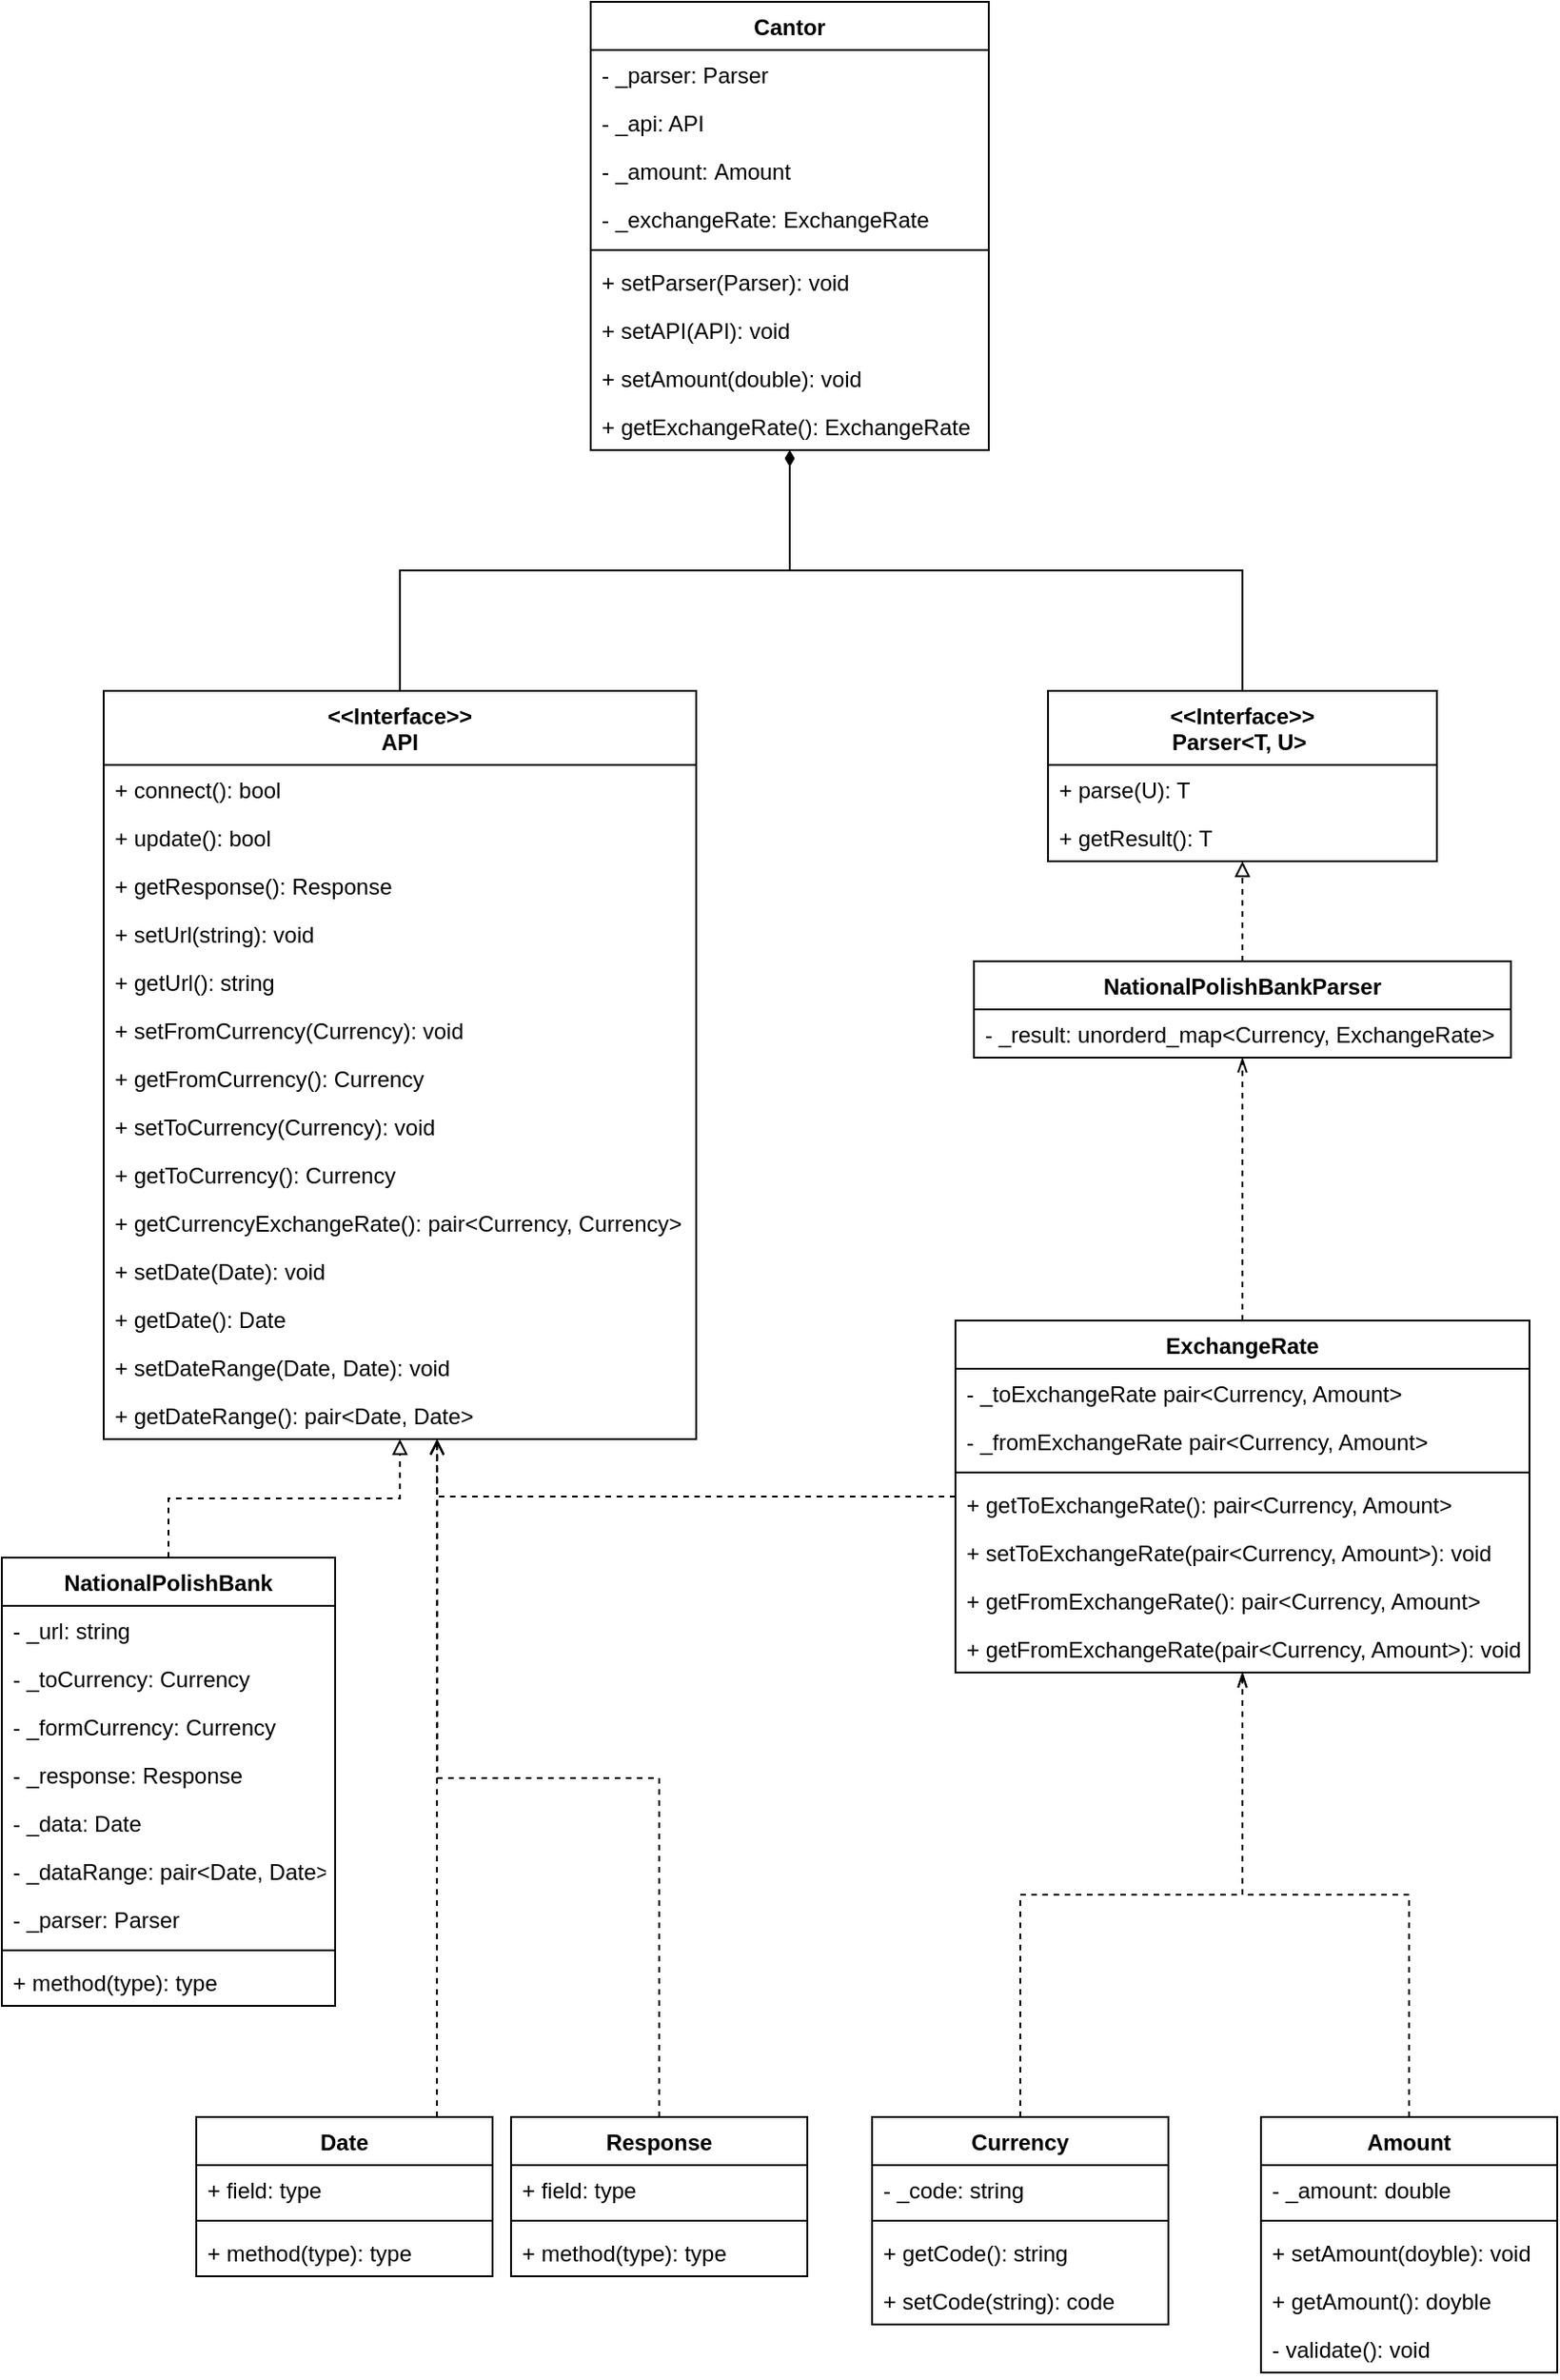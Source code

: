 <mxfile version="14.4.4" type="device"><diagram name="Page-1" id="c4acf3e9-155e-7222-9cf6-157b1a14988f"><mxGraphModel dx="431" dy="1476" grid="1" gridSize="10" guides="1" tooltips="1" connect="1" arrows="1" fold="1" page="1" pageScale="1" pageWidth="850" pageHeight="1100" background="#ffffff" math="0" shadow="0"><root><mxCell id="0"/><mxCell id="1" parent="0"/><mxCell id="X-hiKZKET10FdiY34auF-1" style="edgeStyle=orthogonalEdgeStyle;rounded=0;orthogonalLoop=1;jettySize=auto;html=1;endArrow=diamondThin;endFill=1;" parent="1" source="bLAxV5t_nkkf9cyOYh-Y-75" target="bLAxV5t_nkkf9cyOYh-Y-136" edge="1"><mxGeometry relative="1" as="geometry"/></mxCell><mxCell id="bLAxV5t_nkkf9cyOYh-Y-75" value="&lt;&lt;Interface&gt;&gt;&#10;API" style="swimlane;fontStyle=1;align=center;verticalAlign=top;childLayout=stackLayout;horizontal=1;startSize=40;horizontalStack=0;resizeParent=1;resizeParentMax=0;resizeLast=0;collapsible=1;marginBottom=0;" parent="1" vertex="1"><mxGeometry x="55" y="782" width="320" height="404" as="geometry"/></mxCell><mxCell id="bLAxV5t_nkkf9cyOYh-Y-76" value="+ connect(): bool" style="text;strokeColor=none;fillColor=none;align=left;verticalAlign=top;spacingLeft=4;spacingRight=4;overflow=hidden;rotatable=0;points=[[0,0.5],[1,0.5]];portConstraint=eastwest;" parent="bLAxV5t_nkkf9cyOYh-Y-75" vertex="1"><mxGeometry y="40" width="320" height="26" as="geometry"/></mxCell><mxCell id="bLAxV5t_nkkf9cyOYh-Y-77" value="+ update(): bool" style="text;strokeColor=none;fillColor=none;align=left;verticalAlign=top;spacingLeft=4;spacingRight=4;overflow=hidden;rotatable=0;points=[[0,0.5],[1,0.5]];portConstraint=eastwest;" parent="bLAxV5t_nkkf9cyOYh-Y-75" vertex="1"><mxGeometry y="66" width="320" height="26" as="geometry"/></mxCell><mxCell id="bLAxV5t_nkkf9cyOYh-Y-78" value="+ getResponse(): Response" style="text;strokeColor=none;fillColor=none;align=left;verticalAlign=top;spacingLeft=4;spacingRight=4;overflow=hidden;rotatable=0;points=[[0,0.5],[1,0.5]];portConstraint=eastwest;" parent="bLAxV5t_nkkf9cyOYh-Y-75" vertex="1"><mxGeometry y="92" width="320" height="26" as="geometry"/></mxCell><mxCell id="bLAxV5t_nkkf9cyOYh-Y-79" value="+ setUrl(string): void" style="text;strokeColor=none;fillColor=none;align=left;verticalAlign=top;spacingLeft=4;spacingRight=4;overflow=hidden;rotatable=0;points=[[0,0.5],[1,0.5]];portConstraint=eastwest;" parent="bLAxV5t_nkkf9cyOYh-Y-75" vertex="1"><mxGeometry y="118" width="320" height="26" as="geometry"/></mxCell><mxCell id="bLAxV5t_nkkf9cyOYh-Y-80" value="+ getUrl(): string" style="text;strokeColor=none;fillColor=none;align=left;verticalAlign=top;spacingLeft=4;spacingRight=4;overflow=hidden;rotatable=0;points=[[0,0.5],[1,0.5]];portConstraint=eastwest;" parent="bLAxV5t_nkkf9cyOYh-Y-75" vertex="1"><mxGeometry y="144" width="320" height="26" as="geometry"/></mxCell><mxCell id="bLAxV5t_nkkf9cyOYh-Y-81" value="+ setFromCurrency(Currency): void" style="text;strokeColor=none;fillColor=none;align=left;verticalAlign=top;spacingLeft=4;spacingRight=4;overflow=hidden;rotatable=0;points=[[0,0.5],[1,0.5]];portConstraint=eastwest;" parent="bLAxV5t_nkkf9cyOYh-Y-75" vertex="1"><mxGeometry y="170" width="320" height="26" as="geometry"/></mxCell><mxCell id="bLAxV5t_nkkf9cyOYh-Y-82" value="+ getFromCurrency(): Currency" style="text;strokeColor=none;fillColor=none;align=left;verticalAlign=top;spacingLeft=4;spacingRight=4;overflow=hidden;rotatable=0;points=[[0,0.5],[1,0.5]];portConstraint=eastwest;" parent="bLAxV5t_nkkf9cyOYh-Y-75" vertex="1"><mxGeometry y="196" width="320" height="26" as="geometry"/></mxCell><mxCell id="bLAxV5t_nkkf9cyOYh-Y-83" value="+ setToCurrency(Currency): void" style="text;strokeColor=none;fillColor=none;align=left;verticalAlign=top;spacingLeft=4;spacingRight=4;overflow=hidden;rotatable=0;points=[[0,0.5],[1,0.5]];portConstraint=eastwest;" parent="bLAxV5t_nkkf9cyOYh-Y-75" vertex="1"><mxGeometry y="222" width="320" height="26" as="geometry"/></mxCell><mxCell id="bLAxV5t_nkkf9cyOYh-Y-84" value="+ getToCurrency(): Currency" style="text;strokeColor=none;fillColor=none;align=left;verticalAlign=top;spacingLeft=4;spacingRight=4;overflow=hidden;rotatable=0;points=[[0,0.5],[1,0.5]];portConstraint=eastwest;" parent="bLAxV5t_nkkf9cyOYh-Y-75" vertex="1"><mxGeometry y="248" width="320" height="26" as="geometry"/></mxCell><mxCell id="bLAxV5t_nkkf9cyOYh-Y-85" value="+ getCurrencyExchangeRate(): pair&lt;Currency, Currency&gt;" style="text;strokeColor=none;fillColor=none;align=left;verticalAlign=top;spacingLeft=4;spacingRight=4;overflow=hidden;rotatable=0;points=[[0,0.5],[1,0.5]];portConstraint=eastwest;" parent="bLAxV5t_nkkf9cyOYh-Y-75" vertex="1"><mxGeometry y="274" width="320" height="26" as="geometry"/></mxCell><mxCell id="bLAxV5t_nkkf9cyOYh-Y-86" value="+ setDate(Date): void" style="text;strokeColor=none;fillColor=none;align=left;verticalAlign=top;spacingLeft=4;spacingRight=4;overflow=hidden;rotatable=0;points=[[0,0.5],[1,0.5]];portConstraint=eastwest;" parent="bLAxV5t_nkkf9cyOYh-Y-75" vertex="1"><mxGeometry y="300" width="320" height="26" as="geometry"/></mxCell><mxCell id="bLAxV5t_nkkf9cyOYh-Y-87" value="+ getDate(): Date" style="text;strokeColor=none;fillColor=none;align=left;verticalAlign=top;spacingLeft=4;spacingRight=4;overflow=hidden;rotatable=0;points=[[0,0.5],[1,0.5]];portConstraint=eastwest;" parent="bLAxV5t_nkkf9cyOYh-Y-75" vertex="1"><mxGeometry y="326" width="320" height="26" as="geometry"/></mxCell><mxCell id="bLAxV5t_nkkf9cyOYh-Y-88" value="+ setDateRange(Date, Date): void" style="text;strokeColor=none;fillColor=none;align=left;verticalAlign=top;spacingLeft=4;spacingRight=4;overflow=hidden;rotatable=0;points=[[0,0.5],[1,0.5]];portConstraint=eastwest;" parent="bLAxV5t_nkkf9cyOYh-Y-75" vertex="1"><mxGeometry y="352" width="320" height="26" as="geometry"/></mxCell><mxCell id="bLAxV5t_nkkf9cyOYh-Y-89" value="+ getDateRange(): pair&lt;Date, Date&gt;" style="text;strokeColor=none;fillColor=none;align=left;verticalAlign=top;spacingLeft=4;spacingRight=4;overflow=hidden;rotatable=0;points=[[0,0.5],[1,0.5]];portConstraint=eastwest;" parent="bLAxV5t_nkkf9cyOYh-Y-75" vertex="1"><mxGeometry y="378" width="320" height="26" as="geometry"/></mxCell><mxCell id="bLAxV5t_nkkf9cyOYh-Y-95" style="edgeStyle=orthogonalEdgeStyle;rounded=0;orthogonalLoop=1;jettySize=auto;html=1;startSize=40;endArrow=block;endFill=0;dashed=1;" parent="1" source="bLAxV5t_nkkf9cyOYh-Y-96" target="bLAxV5t_nkkf9cyOYh-Y-75" edge="1"><mxGeometry relative="1" as="geometry"/></mxCell><mxCell id="bLAxV5t_nkkf9cyOYh-Y-96" value="NationalPolishBank&#10;&#10;" style="swimlane;fontStyle=1;align=center;verticalAlign=top;childLayout=stackLayout;horizontal=1;startSize=26;horizontalStack=0;resizeParent=1;resizeParentMax=0;resizeLast=0;collapsible=1;marginBottom=0;" parent="1" vertex="1"><mxGeometry y="1250" width="180" height="242" as="geometry"/></mxCell><mxCell id="bLAxV5t_nkkf9cyOYh-Y-97" value="- _url: string" style="text;strokeColor=none;fillColor=none;align=left;verticalAlign=top;spacingLeft=4;spacingRight=4;overflow=hidden;rotatable=0;points=[[0,0.5],[1,0.5]];portConstraint=eastwest;" parent="bLAxV5t_nkkf9cyOYh-Y-96" vertex="1"><mxGeometry y="26" width="180" height="26" as="geometry"/></mxCell><mxCell id="bLAxV5t_nkkf9cyOYh-Y-98" value="- _toCurrency: Currency" style="text;strokeColor=none;fillColor=none;align=left;verticalAlign=top;spacingLeft=4;spacingRight=4;overflow=hidden;rotatable=0;points=[[0,0.5],[1,0.5]];portConstraint=eastwest;" parent="bLAxV5t_nkkf9cyOYh-Y-96" vertex="1"><mxGeometry y="52" width="180" height="26" as="geometry"/></mxCell><mxCell id="bLAxV5t_nkkf9cyOYh-Y-99" value="- _formCurrency: Currency" style="text;strokeColor=none;fillColor=none;align=left;verticalAlign=top;spacingLeft=4;spacingRight=4;overflow=hidden;rotatable=0;points=[[0,0.5],[1,0.5]];portConstraint=eastwest;" parent="bLAxV5t_nkkf9cyOYh-Y-96" vertex="1"><mxGeometry y="78" width="180" height="26" as="geometry"/></mxCell><mxCell id="bLAxV5t_nkkf9cyOYh-Y-100" value="- _response: Response" style="text;strokeColor=none;fillColor=none;align=left;verticalAlign=top;spacingLeft=4;spacingRight=4;overflow=hidden;rotatable=0;points=[[0,0.5],[1,0.5]];portConstraint=eastwest;" parent="bLAxV5t_nkkf9cyOYh-Y-96" vertex="1"><mxGeometry y="104" width="180" height="26" as="geometry"/></mxCell><mxCell id="bLAxV5t_nkkf9cyOYh-Y-101" value="- _data: Date" style="text;strokeColor=none;fillColor=none;align=left;verticalAlign=top;spacingLeft=4;spacingRight=4;overflow=hidden;rotatable=0;points=[[0,0.5],[1,0.5]];portConstraint=eastwest;" parent="bLAxV5t_nkkf9cyOYh-Y-96" vertex="1"><mxGeometry y="130" width="180" height="26" as="geometry"/></mxCell><mxCell id="bLAxV5t_nkkf9cyOYh-Y-102" value="- _dataRange: pair&lt;Date, Date&gt;" style="text;strokeColor=none;fillColor=none;align=left;verticalAlign=top;spacingLeft=4;spacingRight=4;overflow=hidden;rotatable=0;points=[[0,0.5],[1,0.5]];portConstraint=eastwest;" parent="bLAxV5t_nkkf9cyOYh-Y-96" vertex="1"><mxGeometry y="156" width="180" height="26" as="geometry"/></mxCell><mxCell id="bLAxV5t_nkkf9cyOYh-Y-103" value="- _parser: Parser" style="text;strokeColor=none;fillColor=none;align=left;verticalAlign=top;spacingLeft=4;spacingRight=4;overflow=hidden;rotatable=0;points=[[0,0.5],[1,0.5]];portConstraint=eastwest;" parent="bLAxV5t_nkkf9cyOYh-Y-96" vertex="1"><mxGeometry y="182" width="180" height="26" as="geometry"/></mxCell><mxCell id="bLAxV5t_nkkf9cyOYh-Y-104" value="" style="line;strokeWidth=1;fillColor=none;align=left;verticalAlign=middle;spacingTop=-1;spacingLeft=3;spacingRight=3;rotatable=0;labelPosition=right;points=[];portConstraint=eastwest;" parent="bLAxV5t_nkkf9cyOYh-Y-96" vertex="1"><mxGeometry y="208" width="180" height="8" as="geometry"/></mxCell><mxCell id="bLAxV5t_nkkf9cyOYh-Y-105" value="+ method(type): type" style="text;strokeColor=none;fillColor=none;align=left;verticalAlign=top;spacingLeft=4;spacingRight=4;overflow=hidden;rotatable=0;points=[[0,0.5],[1,0.5]];portConstraint=eastwest;" parent="bLAxV5t_nkkf9cyOYh-Y-96" vertex="1"><mxGeometry y="216" width="180" height="26" as="geometry"/></mxCell><mxCell id="KTCqO3PVeO4-w_g8poJK-3" style="edgeStyle=orthogonalEdgeStyle;rounded=0;orthogonalLoop=1;jettySize=auto;html=1;dashed=1;endArrow=openThin;endFill=0;" parent="1" source="bLAxV5t_nkkf9cyOYh-Y-106" target="bLAxV5t_nkkf9cyOYh-Y-124" edge="1"><mxGeometry relative="1" as="geometry"/></mxCell><mxCell id="bLAxV5t_nkkf9cyOYh-Y-106" value="Currency" style="swimlane;fontStyle=1;align=center;verticalAlign=top;childLayout=stackLayout;horizontal=1;startSize=26;horizontalStack=0;resizeParent=1;resizeParentMax=0;resizeLast=0;collapsible=1;marginBottom=0;" parent="1" vertex="1"><mxGeometry x="470" y="1552" width="160" height="112" as="geometry"/></mxCell><mxCell id="bLAxV5t_nkkf9cyOYh-Y-107" value="- _code: string" style="text;strokeColor=none;fillColor=none;align=left;verticalAlign=top;spacingLeft=4;spacingRight=4;overflow=hidden;rotatable=0;points=[[0,0.5],[1,0.5]];portConstraint=eastwest;" parent="bLAxV5t_nkkf9cyOYh-Y-106" vertex="1"><mxGeometry y="26" width="160" height="26" as="geometry"/></mxCell><mxCell id="bLAxV5t_nkkf9cyOYh-Y-108" value="" style="line;strokeWidth=1;fillColor=none;align=left;verticalAlign=middle;spacingTop=-1;spacingLeft=3;spacingRight=3;rotatable=0;labelPosition=right;points=[];portConstraint=eastwest;" parent="bLAxV5t_nkkf9cyOYh-Y-106" vertex="1"><mxGeometry y="52" width="160" height="8" as="geometry"/></mxCell><mxCell id="KTCqO3PVeO4-w_g8poJK-1" value="+ getCode(): string" style="text;strokeColor=none;fillColor=none;align=left;verticalAlign=top;spacingLeft=4;spacingRight=4;overflow=hidden;rotatable=0;points=[[0,0.5],[1,0.5]];portConstraint=eastwest;" parent="bLAxV5t_nkkf9cyOYh-Y-106" vertex="1"><mxGeometry y="60" width="160" height="26" as="geometry"/></mxCell><mxCell id="bLAxV5t_nkkf9cyOYh-Y-109" value="+ setCode(string): code" style="text;strokeColor=none;fillColor=none;align=left;verticalAlign=top;spacingLeft=4;spacingRight=4;overflow=hidden;rotatable=0;points=[[0,0.5],[1,0.5]];portConstraint=eastwest;" parent="bLAxV5t_nkkf9cyOYh-Y-106" vertex="1"><mxGeometry y="86" width="160" height="26" as="geometry"/></mxCell><mxCell id="X-hiKZKET10FdiY34auF-17" style="edgeStyle=orthogonalEdgeStyle;rounded=0;orthogonalLoop=1;jettySize=auto;html=1;entryX=0.563;entryY=1.007;entryDx=0;entryDy=0;entryPerimeter=0;endArrow=open;endFill=0;dashed=1;" parent="1" source="bLAxV5t_nkkf9cyOYh-Y-110" target="bLAxV5t_nkkf9cyOYh-Y-89" edge="1"><mxGeometry relative="1" as="geometry"/></mxCell><mxCell id="bLAxV5t_nkkf9cyOYh-Y-110" value="Response" style="swimlane;fontStyle=1;align=center;verticalAlign=top;childLayout=stackLayout;horizontal=1;startSize=26;horizontalStack=0;resizeParent=1;resizeParentMax=0;resizeLast=0;collapsible=1;marginBottom=0;" parent="1" vertex="1"><mxGeometry x="275" y="1552" width="160" height="86" as="geometry"/></mxCell><mxCell id="bLAxV5t_nkkf9cyOYh-Y-111" value="+ field: type" style="text;strokeColor=none;fillColor=none;align=left;verticalAlign=top;spacingLeft=4;spacingRight=4;overflow=hidden;rotatable=0;points=[[0,0.5],[1,0.5]];portConstraint=eastwest;" parent="bLAxV5t_nkkf9cyOYh-Y-110" vertex="1"><mxGeometry y="26" width="160" height="26" as="geometry"/></mxCell><mxCell id="bLAxV5t_nkkf9cyOYh-Y-112" value="" style="line;strokeWidth=1;fillColor=none;align=left;verticalAlign=middle;spacingTop=-1;spacingLeft=3;spacingRight=3;rotatable=0;labelPosition=right;points=[];portConstraint=eastwest;" parent="bLAxV5t_nkkf9cyOYh-Y-110" vertex="1"><mxGeometry y="52" width="160" height="8" as="geometry"/></mxCell><mxCell id="bLAxV5t_nkkf9cyOYh-Y-113" value="+ method(type): type" style="text;strokeColor=none;fillColor=none;align=left;verticalAlign=top;spacingLeft=4;spacingRight=4;overflow=hidden;rotatable=0;points=[[0,0.5],[1,0.5]];portConstraint=eastwest;" parent="bLAxV5t_nkkf9cyOYh-Y-110" vertex="1"><mxGeometry y="60" width="160" height="26" as="geometry"/></mxCell><mxCell id="X-hiKZKET10FdiY34auF-14" style="edgeStyle=orthogonalEdgeStyle;rounded=0;orthogonalLoop=1;jettySize=auto;html=1;endArrow=open;endFill=0;dashed=1;" parent="1" source="bLAxV5t_nkkf9cyOYh-Y-114" target="bLAxV5t_nkkf9cyOYh-Y-75" edge="1"><mxGeometry relative="1" as="geometry"><Array as="points"><mxPoint x="235" y="1462"/><mxPoint x="235" y="1462"/></Array></mxGeometry></mxCell><mxCell id="bLAxV5t_nkkf9cyOYh-Y-114" value="Date" style="swimlane;fontStyle=1;align=center;verticalAlign=top;childLayout=stackLayout;horizontal=1;startSize=26;horizontalStack=0;resizeParent=1;resizeParentMax=0;resizeLast=0;collapsible=1;marginBottom=0;" parent="1" vertex="1"><mxGeometry x="105" y="1552" width="160" height="86" as="geometry"/></mxCell><mxCell id="bLAxV5t_nkkf9cyOYh-Y-115" value="+ field: type" style="text;strokeColor=none;fillColor=none;align=left;verticalAlign=top;spacingLeft=4;spacingRight=4;overflow=hidden;rotatable=0;points=[[0,0.5],[1,0.5]];portConstraint=eastwest;" parent="bLAxV5t_nkkf9cyOYh-Y-114" vertex="1"><mxGeometry y="26" width="160" height="26" as="geometry"/></mxCell><mxCell id="bLAxV5t_nkkf9cyOYh-Y-116" value="" style="line;strokeWidth=1;fillColor=none;align=left;verticalAlign=middle;spacingTop=-1;spacingLeft=3;spacingRight=3;rotatable=0;labelPosition=right;points=[];portConstraint=eastwest;" parent="bLAxV5t_nkkf9cyOYh-Y-114" vertex="1"><mxGeometry y="52" width="160" height="8" as="geometry"/></mxCell><mxCell id="bLAxV5t_nkkf9cyOYh-Y-117" value="+ method(type): type" style="text;strokeColor=none;fillColor=none;align=left;verticalAlign=top;spacingLeft=4;spacingRight=4;overflow=hidden;rotatable=0;points=[[0,0.5],[1,0.5]];portConstraint=eastwest;" parent="bLAxV5t_nkkf9cyOYh-Y-114" vertex="1"><mxGeometry y="60" width="160" height="26" as="geometry"/></mxCell><mxCell id="X-hiKZKET10FdiY34auF-2" style="edgeStyle=orthogonalEdgeStyle;rounded=0;orthogonalLoop=1;jettySize=auto;html=1;endArrow=diamondThin;endFill=1;exitX=0.5;exitY=0;exitDx=0;exitDy=0;" parent="1" source="bLAxV5t_nkkf9cyOYh-Y-118" target="bLAxV5t_nkkf9cyOYh-Y-136" edge="1"><mxGeometry relative="1" as="geometry"/></mxCell><mxCell id="bLAxV5t_nkkf9cyOYh-Y-118" value="&lt;&lt;Interface&gt;&gt;&#10;Parser&lt;T, U&gt; " style="swimlane;fontStyle=1;align=center;verticalAlign=top;childLayout=stackLayout;horizontal=1;startSize=40;horizontalStack=0;resizeParent=1;resizeParentMax=0;resizeLast=0;collapsible=1;marginBottom=0;" parent="1" vertex="1"><mxGeometry x="565" y="782" width="210" height="92" as="geometry"/></mxCell><mxCell id="bLAxV5t_nkkf9cyOYh-Y-119" value="+ parse(U): T" style="text;strokeColor=none;fillColor=none;align=left;verticalAlign=top;spacingLeft=4;spacingRight=4;overflow=hidden;rotatable=0;points=[[0,0.5],[1,0.5]];portConstraint=eastwest;" parent="bLAxV5t_nkkf9cyOYh-Y-118" vertex="1"><mxGeometry y="40" width="210" height="26" as="geometry"/></mxCell><mxCell id="bLAxV5t_nkkf9cyOYh-Y-120" value="+ getResult(): T" style="text;strokeColor=none;fillColor=none;align=left;verticalAlign=top;spacingLeft=4;spacingRight=4;overflow=hidden;rotatable=0;points=[[0,0.5],[1,0.5]];portConstraint=eastwest;" parent="bLAxV5t_nkkf9cyOYh-Y-118" vertex="1"><mxGeometry y="66" width="210" height="26" as="geometry"/></mxCell><mxCell id="bLAxV5t_nkkf9cyOYh-Y-121" style="edgeStyle=orthogonalEdgeStyle;rounded=0;orthogonalLoop=1;jettySize=auto;html=1;startSize=40;endArrow=block;endFill=0;dashed=1;" parent="1" source="bLAxV5t_nkkf9cyOYh-Y-122" target="bLAxV5t_nkkf9cyOYh-Y-118" edge="1"><mxGeometry relative="1" as="geometry"/></mxCell><mxCell id="bLAxV5t_nkkf9cyOYh-Y-122" value="NationalPolishBankParser" style="swimlane;fontStyle=1;align=center;verticalAlign=top;childLayout=stackLayout;horizontal=1;startSize=26;horizontalStack=0;resizeParent=1;resizeParentMax=0;resizeLast=0;collapsible=1;marginBottom=0;" parent="1" vertex="1"><mxGeometry x="525" y="928" width="290" height="52" as="geometry"/></mxCell><mxCell id="bLAxV5t_nkkf9cyOYh-Y-123" value="- _result: unorderd_map&lt;Currency, ExchangeRate&gt;" style="text;strokeColor=none;fillColor=none;align=left;verticalAlign=top;spacingLeft=4;spacingRight=4;overflow=hidden;rotatable=0;points=[[0,0.5],[1,0.5]];portConstraint=eastwest;" parent="bLAxV5t_nkkf9cyOYh-Y-122" vertex="1"><mxGeometry y="26" width="290" height="26" as="geometry"/></mxCell><mxCell id="KTCqO3PVeO4-w_g8poJK-6" style="edgeStyle=orthogonalEdgeStyle;rounded=0;orthogonalLoop=1;jettySize=auto;html=1;dashed=1;endArrow=openThin;endFill=0;" parent="1" source="bLAxV5t_nkkf9cyOYh-Y-124" target="bLAxV5t_nkkf9cyOYh-Y-122" edge="1"><mxGeometry relative="1" as="geometry"/></mxCell><mxCell id="cCKYKNpjtvvvnvgiwFOu-3" style="edgeStyle=orthogonalEdgeStyle;rounded=0;orthogonalLoop=1;jettySize=auto;html=1;endArrow=open;endFill=0;dashed=1;entryX=0.563;entryY=1.017;entryDx=0;entryDy=0;entryPerimeter=0;" edge="1" parent="1" source="bLAxV5t_nkkf9cyOYh-Y-124" target="bLAxV5t_nkkf9cyOYh-Y-89"><mxGeometry relative="1" as="geometry"><mxPoint x="262" y="1200" as="targetPoint"/><Array as="points"><mxPoint x="235" y="1217"/><mxPoint x="235" y="1200"/><mxPoint x="235" y="1200"/></Array></mxGeometry></mxCell><mxCell id="bLAxV5t_nkkf9cyOYh-Y-124" value="ExchangeRate" style="swimlane;fontStyle=1;align=center;verticalAlign=top;childLayout=stackLayout;horizontal=1;startSize=26;horizontalStack=0;resizeParent=1;resizeParentMax=0;resizeLast=0;collapsible=1;marginBottom=0;" parent="1" vertex="1"><mxGeometry x="515" y="1122" width="310" height="190" as="geometry"/></mxCell><mxCell id="bLAxV5t_nkkf9cyOYh-Y-125" value="- _toExchangeRate pair&lt;Currency, Amount&gt;" style="text;strokeColor=none;fillColor=none;align=left;verticalAlign=top;spacingLeft=4;spacingRight=4;overflow=hidden;rotatable=0;points=[[0,0.5],[1,0.5]];portConstraint=eastwest;" parent="bLAxV5t_nkkf9cyOYh-Y-124" vertex="1"><mxGeometry y="26" width="310" height="26" as="geometry"/></mxCell><mxCell id="bLAxV5t_nkkf9cyOYh-Y-126" value="- _fromExchangeRate pair&lt;Currency, Amount&gt;" style="text;strokeColor=none;fillColor=none;align=left;verticalAlign=top;spacingLeft=4;spacingRight=4;overflow=hidden;rotatable=0;points=[[0,0.5],[1,0.5]];portConstraint=eastwest;" parent="bLAxV5t_nkkf9cyOYh-Y-124" vertex="1"><mxGeometry y="52" width="310" height="26" as="geometry"/></mxCell><mxCell id="bLAxV5t_nkkf9cyOYh-Y-127" value="" style="line;strokeWidth=1;fillColor=none;align=left;verticalAlign=middle;spacingTop=-1;spacingLeft=3;spacingRight=3;rotatable=0;labelPosition=right;points=[];portConstraint=eastwest;" parent="bLAxV5t_nkkf9cyOYh-Y-124" vertex="1"><mxGeometry y="78" width="310" height="8" as="geometry"/></mxCell><mxCell id="bLAxV5t_nkkf9cyOYh-Y-128" value="+ getToExchangeRate(): pair&lt;Currency, Amount&gt;" style="text;strokeColor=none;fillColor=none;align=left;verticalAlign=top;spacingLeft=4;spacingRight=4;overflow=hidden;rotatable=0;points=[[0,0.5],[1,0.5]];portConstraint=eastwest;" parent="bLAxV5t_nkkf9cyOYh-Y-124" vertex="1"><mxGeometry y="86" width="310" height="26" as="geometry"/></mxCell><mxCell id="bLAxV5t_nkkf9cyOYh-Y-129" value="+ setToExchangeRate(pair&lt;Currency, Amount&gt;): void" style="text;strokeColor=none;fillColor=none;align=left;verticalAlign=top;spacingLeft=4;spacingRight=4;overflow=hidden;rotatable=0;points=[[0,0.5],[1,0.5]];portConstraint=eastwest;" parent="bLAxV5t_nkkf9cyOYh-Y-124" vertex="1"><mxGeometry y="112" width="310" height="26" as="geometry"/></mxCell><mxCell id="bLAxV5t_nkkf9cyOYh-Y-130" value="+ getFromExchangeRate(): pair&lt;Currency, Amount&gt;" style="text;strokeColor=none;fillColor=none;align=left;verticalAlign=top;spacingLeft=4;spacingRight=4;overflow=hidden;rotatable=0;points=[[0,0.5],[1,0.5]];portConstraint=eastwest;" parent="bLAxV5t_nkkf9cyOYh-Y-124" vertex="1"><mxGeometry y="138" width="310" height="26" as="geometry"/></mxCell><mxCell id="bLAxV5t_nkkf9cyOYh-Y-131" value="+ getFromExchangeRate(pair&lt;Currency, Amount&gt;): void" style="text;strokeColor=none;fillColor=none;align=left;verticalAlign=top;spacingLeft=4;spacingRight=4;overflow=hidden;rotatable=0;points=[[0,0.5],[1,0.5]];portConstraint=eastwest;" parent="bLAxV5t_nkkf9cyOYh-Y-124" vertex="1"><mxGeometry y="164" width="310" height="26" as="geometry"/></mxCell><mxCell id="KTCqO3PVeO4-w_g8poJK-4" style="edgeStyle=orthogonalEdgeStyle;rounded=0;orthogonalLoop=1;jettySize=auto;html=1;dashed=1;endArrow=openThin;endFill=0;" parent="1" source="bLAxV5t_nkkf9cyOYh-Y-132" target="bLAxV5t_nkkf9cyOYh-Y-124" edge="1"><mxGeometry relative="1" as="geometry"/></mxCell><mxCell id="bLAxV5t_nkkf9cyOYh-Y-132" value="Amount" style="swimlane;fontStyle=1;align=center;verticalAlign=top;childLayout=stackLayout;horizontal=1;startSize=26;horizontalStack=0;resizeParent=1;resizeParentMax=0;resizeLast=0;collapsible=1;marginBottom=0;" parent="1" vertex="1"><mxGeometry x="680" y="1552" width="160" height="138" as="geometry"/></mxCell><mxCell id="bLAxV5t_nkkf9cyOYh-Y-133" value="- _amount: double" style="text;strokeColor=none;fillColor=none;align=left;verticalAlign=top;spacingLeft=4;spacingRight=4;overflow=hidden;rotatable=0;points=[[0,0.5],[1,0.5]];portConstraint=eastwest;fontStyle=0" parent="bLAxV5t_nkkf9cyOYh-Y-132" vertex="1"><mxGeometry y="26" width="160" height="26" as="geometry"/></mxCell><mxCell id="bLAxV5t_nkkf9cyOYh-Y-134" value="" style="line;strokeWidth=1;fillColor=none;align=left;verticalAlign=middle;spacingTop=-1;spacingLeft=3;spacingRight=3;rotatable=0;labelPosition=right;points=[];portConstraint=eastwest;" parent="bLAxV5t_nkkf9cyOYh-Y-132" vertex="1"><mxGeometry y="52" width="160" height="8" as="geometry"/></mxCell><mxCell id="bLAxV5t_nkkf9cyOYh-Y-135" value="+ setAmount(doyble): void" style="text;strokeColor=none;fillColor=none;align=left;verticalAlign=top;spacingLeft=4;spacingRight=4;overflow=hidden;rotatable=0;points=[[0,0.5],[1,0.5]];portConstraint=eastwest;" parent="bLAxV5t_nkkf9cyOYh-Y-132" vertex="1"><mxGeometry y="60" width="160" height="26" as="geometry"/></mxCell><mxCell id="bLAxV5t_nkkf9cyOYh-Y-148" value="+ getAmount(): doyble" style="text;strokeColor=none;fillColor=none;align=left;verticalAlign=top;spacingLeft=4;spacingRight=4;overflow=hidden;rotatable=0;points=[[0,0.5],[1,0.5]];portConstraint=eastwest;" parent="bLAxV5t_nkkf9cyOYh-Y-132" vertex="1"><mxGeometry y="86" width="160" height="26" as="geometry"/></mxCell><mxCell id="bLAxV5t_nkkf9cyOYh-Y-147" value="- validate(): void" style="text;strokeColor=none;fillColor=none;align=left;verticalAlign=top;spacingLeft=4;spacingRight=4;overflow=hidden;rotatable=0;points=[[0,0.5],[1,0.5]];portConstraint=eastwest;" parent="bLAxV5t_nkkf9cyOYh-Y-132" vertex="1"><mxGeometry y="112" width="160" height="26" as="geometry"/></mxCell><mxCell id="bLAxV5t_nkkf9cyOYh-Y-136" value="Cantor" style="swimlane;fontStyle=1;align=center;verticalAlign=top;childLayout=stackLayout;horizontal=1;startSize=26;horizontalStack=0;resizeParent=1;resizeParentMax=0;resizeLast=0;collapsible=1;marginBottom=0;" parent="1" vertex="1"><mxGeometry x="318" y="410" width="215" height="242" as="geometry"/></mxCell><mxCell id="bLAxV5t_nkkf9cyOYh-Y-140" value="- _parser: Parser" style="text;strokeColor=none;fillColor=none;align=left;verticalAlign=top;spacingLeft=4;spacingRight=4;overflow=hidden;rotatable=0;points=[[0,0.5],[1,0.5]];portConstraint=eastwest;" parent="bLAxV5t_nkkf9cyOYh-Y-136" vertex="1"><mxGeometry y="26" width="215" height="26" as="geometry"/></mxCell><mxCell id="bLAxV5t_nkkf9cyOYh-Y-137" value="- _api: API" style="text;strokeColor=none;fillColor=none;align=left;verticalAlign=top;spacingLeft=4;spacingRight=4;overflow=hidden;rotatable=0;points=[[0,0.5],[1,0.5]];portConstraint=eastwest;" parent="bLAxV5t_nkkf9cyOYh-Y-136" vertex="1"><mxGeometry y="52" width="215" height="26" as="geometry"/></mxCell><mxCell id="bLAxV5t_nkkf9cyOYh-Y-142" value="- _amount: Amount" style="text;strokeColor=none;fillColor=none;align=left;verticalAlign=top;spacingLeft=4;spacingRight=4;overflow=hidden;rotatable=0;points=[[0,0.5],[1,0.5]];portConstraint=eastwest;" parent="bLAxV5t_nkkf9cyOYh-Y-136" vertex="1"><mxGeometry y="78" width="215" height="26" as="geometry"/></mxCell><mxCell id="bLAxV5t_nkkf9cyOYh-Y-143" value="- _exchangeRate: ExchangeRate" style="text;strokeColor=none;fillColor=none;align=left;verticalAlign=top;spacingLeft=4;spacingRight=4;overflow=hidden;rotatable=0;points=[[0,0.5],[1,0.5]];portConstraint=eastwest;" parent="bLAxV5t_nkkf9cyOYh-Y-136" vertex="1"><mxGeometry y="104" width="215" height="26" as="geometry"/></mxCell><mxCell id="bLAxV5t_nkkf9cyOYh-Y-138" value="" style="line;strokeWidth=1;fillColor=none;align=left;verticalAlign=middle;spacingTop=-1;spacingLeft=3;spacingRight=3;rotatable=0;labelPosition=right;points=[];portConstraint=eastwest;" parent="bLAxV5t_nkkf9cyOYh-Y-136" vertex="1"><mxGeometry y="130" width="215" height="8" as="geometry"/></mxCell><mxCell id="bLAxV5t_nkkf9cyOYh-Y-144" value="+ setParser(Parser): void" style="text;strokeColor=none;fillColor=none;align=left;verticalAlign=top;spacingLeft=4;spacingRight=4;overflow=hidden;rotatable=0;points=[[0,0.5],[1,0.5]];portConstraint=eastwest;" parent="bLAxV5t_nkkf9cyOYh-Y-136" vertex="1"><mxGeometry y="138" width="215" height="26" as="geometry"/></mxCell><mxCell id="bLAxV5t_nkkf9cyOYh-Y-139" value="+ setAPI(API): void" style="text;strokeColor=none;fillColor=none;align=left;verticalAlign=top;spacingLeft=4;spacingRight=4;overflow=hidden;rotatable=0;points=[[0,0.5],[1,0.5]];portConstraint=eastwest;" parent="bLAxV5t_nkkf9cyOYh-Y-136" vertex="1"><mxGeometry y="164" width="215" height="26" as="geometry"/></mxCell><mxCell id="bLAxV5t_nkkf9cyOYh-Y-145" value="+ setAmount(double): void" style="text;strokeColor=none;fillColor=none;align=left;verticalAlign=top;spacingLeft=4;spacingRight=4;overflow=hidden;rotatable=0;points=[[0,0.5],[1,0.5]];portConstraint=eastwest;" parent="bLAxV5t_nkkf9cyOYh-Y-136" vertex="1"><mxGeometry y="190" width="215" height="26" as="geometry"/></mxCell><mxCell id="bLAxV5t_nkkf9cyOYh-Y-141" value="+ getExchangeRate(): ExchangeRate" style="text;strokeColor=none;fillColor=none;align=left;verticalAlign=top;spacingLeft=4;spacingRight=4;overflow=hidden;rotatable=0;points=[[0,0.5],[1,0.5]];portConstraint=eastwest;" parent="bLAxV5t_nkkf9cyOYh-Y-136" vertex="1"><mxGeometry y="216" width="215" height="26" as="geometry"/></mxCell></root></mxGraphModel></diagram></mxfile>